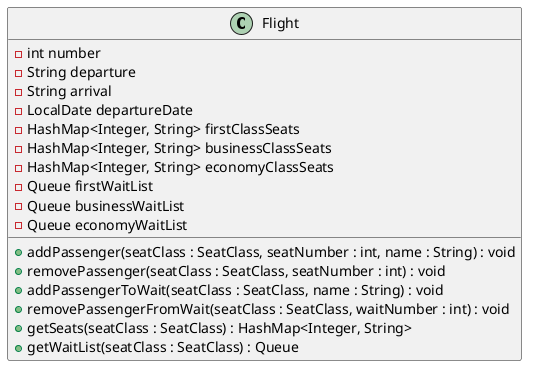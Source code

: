 @startuml
class Flight {
    - int number
    - String departure
    - String arrival
    - LocalDate departureDate
    - HashMap<Integer, String> firstClassSeats
    - HashMap<Integer, String> businessClassSeats
    - HashMap<Integer, String> economyClassSeats
    - Queue firstWaitList
    - Queue businessWaitList
    - Queue economyWaitList

    + addPassenger(seatClass : SeatClass, seatNumber : int, name : String) : void
    + removePassenger(seatClass : SeatClass, seatNumber : int) : void
    + addPassengerToWait(seatClass : SeatClass, name : String) : void
    + removePassengerFromWait(seatClass : SeatClass, waitNumber : int) : void
    + getSeats(seatClass : SeatClass) : HashMap<Integer, String>
    + getWaitList(seatClass : SeatClass) : Queue
}
@enduml
